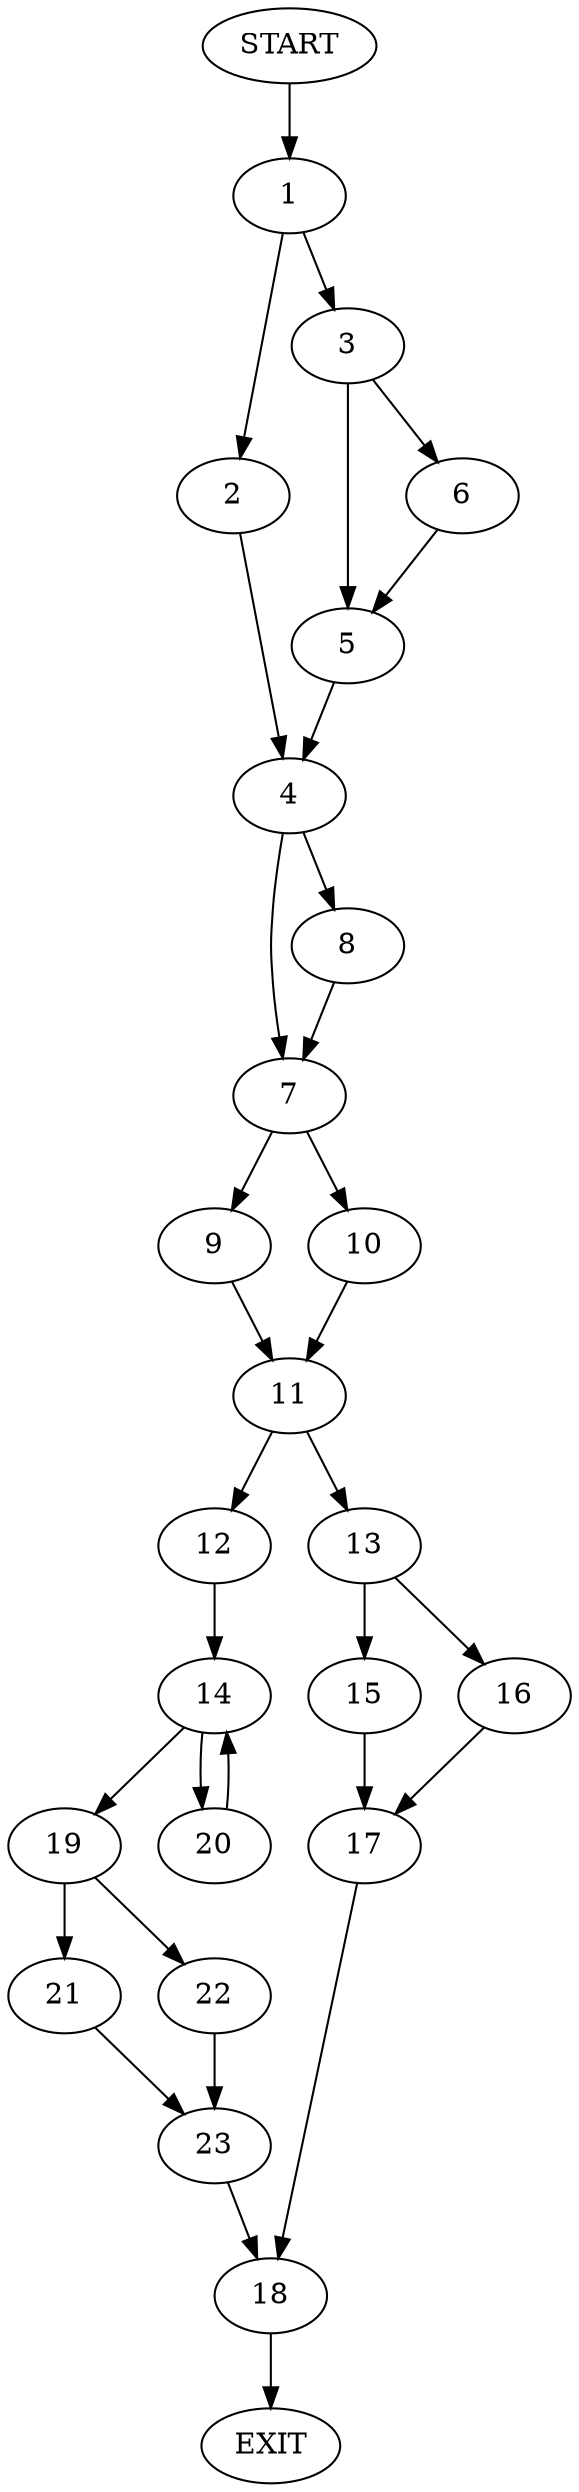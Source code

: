 digraph {
0 [label="START"]
24 [label="EXIT"]
0 -> 1
1 -> 2
1 -> 3
2 -> 4
3 -> 5
3 -> 6
6 -> 5
5 -> 4
4 -> 7
4 -> 8
8 -> 7
7 -> 9
7 -> 10
9 -> 11
10 -> 11
11 -> 12
11 -> 13
12 -> 14
13 -> 15
13 -> 16
15 -> 17
16 -> 17
17 -> 18
18 -> 24
14 -> 19
14 -> 20
19 -> 21
19 -> 22
20 -> 14
21 -> 23
22 -> 23
23 -> 18
}
